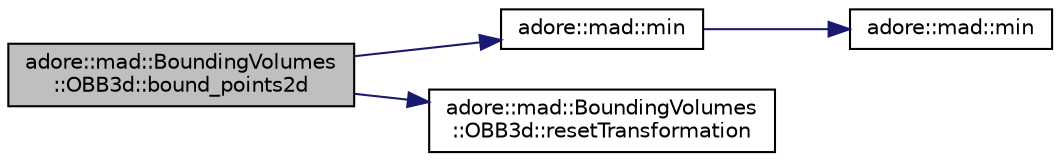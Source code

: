digraph "adore::mad::BoundingVolumes::OBB3d::bound_points2d"
{
 // LATEX_PDF_SIZE
  edge [fontname="Helvetica",fontsize="10",labelfontname="Helvetica",labelfontsize="10"];
  node [fontname="Helvetica",fontsize="10",shape=record];
  rankdir="LR";
  Node1 [label="adore::mad::BoundingVolumes\l::OBB3d::bound_points2d",height=0.2,width=0.4,color="black", fillcolor="grey75", style="filled", fontcolor="black",tooltip=" "];
  Node1 -> Node2 [color="midnightblue",fontsize="10",style="solid",fontname="Helvetica"];
  Node2 [label="adore::mad::min",height=0.2,width=0.4,color="black", fillcolor="white", style="filled",URL="$namespaceadore_1_1mad.html#ab58ecb752f9bbfe27832e0a2c0e22c2b",tooltip=" "];
  Node2 -> Node3 [color="midnightblue",fontsize="10",style="solid",fontname="Helvetica"];
  Node3 [label="adore::mad::min",height=0.2,width=0.4,color="black", fillcolor="white", style="filled",URL="$namespaceadore_1_1mad.html#ac61b79c007d1859f93a10c04272095a1",tooltip=" "];
  Node1 -> Node4 [color="midnightblue",fontsize="10",style="solid",fontname="Helvetica"];
  Node4 [label="adore::mad::BoundingVolumes\l::OBB3d::resetTransformation",height=0.2,width=0.4,color="black", fillcolor="white", style="filled",URL="$classadore_1_1mad_1_1BoundingVolumes_1_1OBB3d.html#ad2804c021a431b2aeb390fcbcfe95514",tooltip=" "];
}
